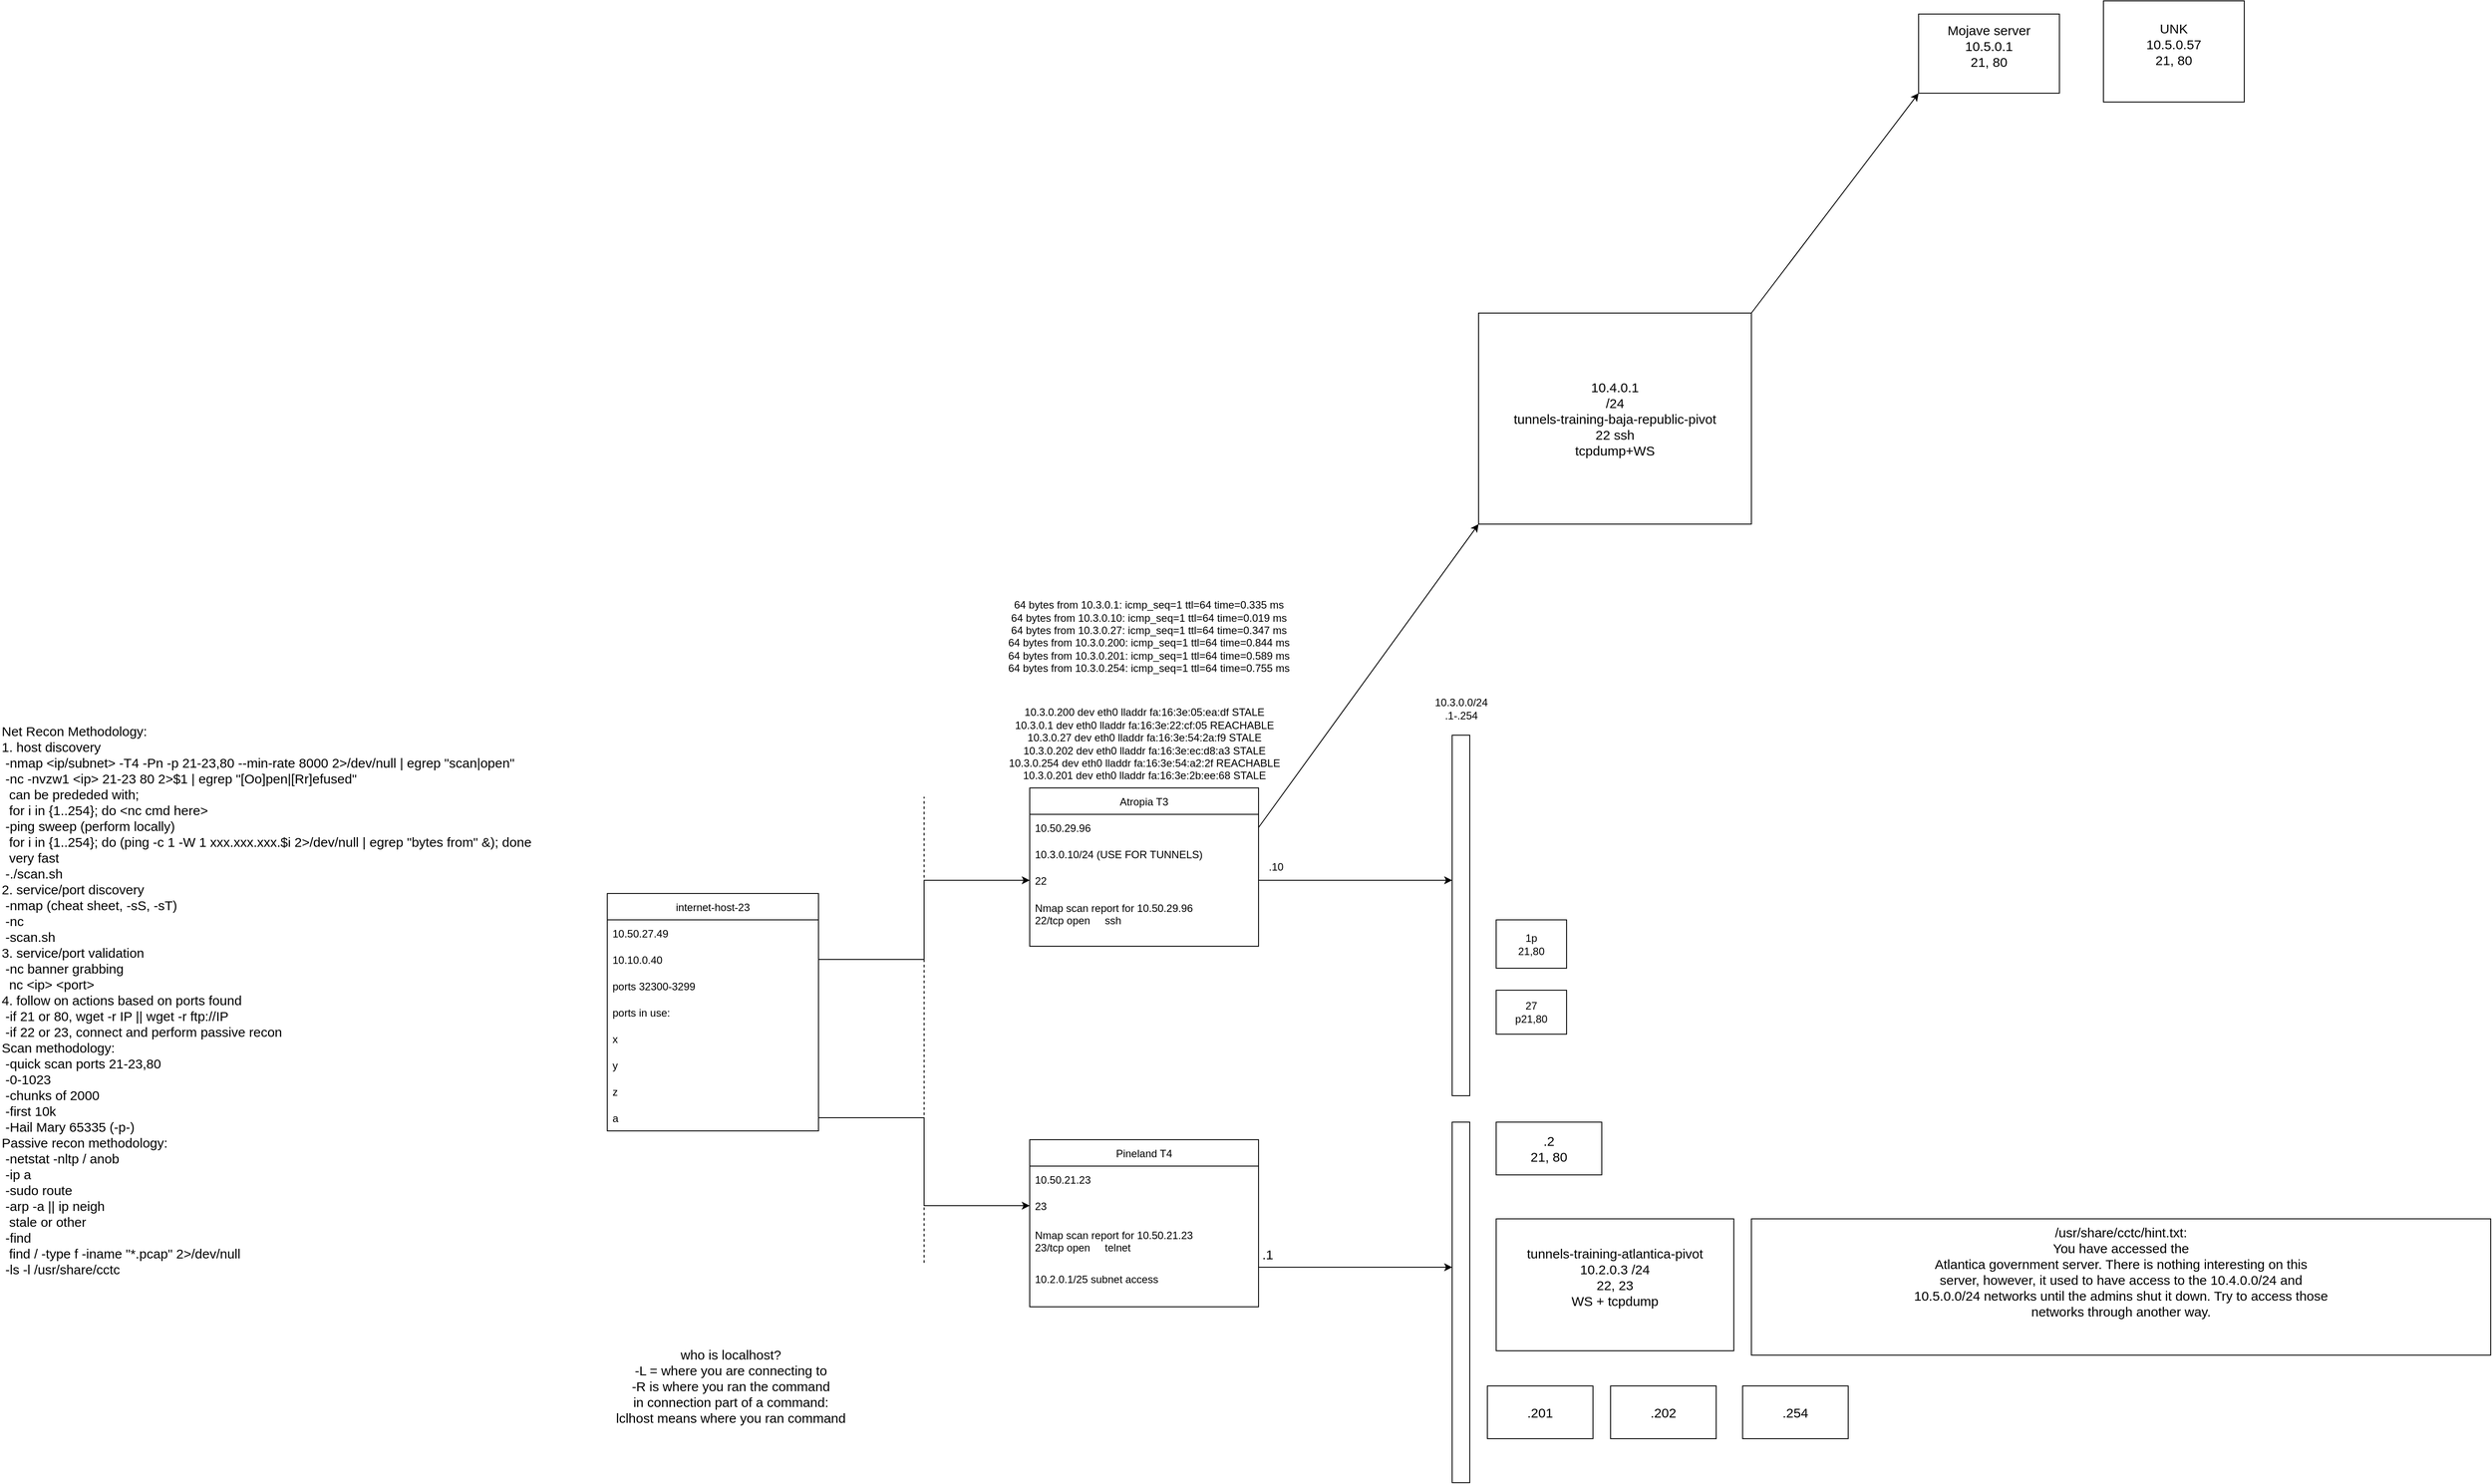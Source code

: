 <mxfile version="20.0.4" type="github" pages="3">
  <diagram id="ftekjp4evxQTDbUhnL-L" name="Page-1">
    <mxGraphModel dx="3296" dy="2139" grid="1" gridSize="10" guides="1" tooltips="1" connect="1" arrows="1" fold="1" page="0" pageScale="1" pageWidth="850" pageHeight="1100" math="0" shadow="0">
      <root>
        <mxCell id="0" />
        <mxCell id="1" parent="0" />
        <mxCell id="hG6LAnQAgxeCxiIPLAjW-1" value="internet-host-23" style="swimlane;fontStyle=0;childLayout=stackLayout;horizontal=1;startSize=30;horizontalStack=0;resizeParent=1;resizeParentMax=0;resizeLast=0;collapsible=1;marginBottom=0;" vertex="1" parent="1">
          <mxGeometry x="-600" y="160" width="240" height="270" as="geometry" />
        </mxCell>
        <mxCell id="hG6LAnQAgxeCxiIPLAjW-2" value="10.50.27.49" style="text;strokeColor=none;fillColor=none;align=left;verticalAlign=middle;spacingLeft=4;spacingRight=4;overflow=hidden;points=[[0,0.5],[1,0.5]];portConstraint=eastwest;rotatable=0;" vertex="1" parent="hG6LAnQAgxeCxiIPLAjW-1">
          <mxGeometry y="30" width="240" height="30" as="geometry" />
        </mxCell>
        <mxCell id="hG6LAnQAgxeCxiIPLAjW-3" value="10.10.0.40" style="text;strokeColor=none;fillColor=none;align=left;verticalAlign=middle;spacingLeft=4;spacingRight=4;overflow=hidden;points=[[0,0.5],[1,0.5]];portConstraint=eastwest;rotatable=0;" vertex="1" parent="hG6LAnQAgxeCxiIPLAjW-1">
          <mxGeometry y="60" width="240" height="30" as="geometry" />
        </mxCell>
        <mxCell id="hG6LAnQAgxeCxiIPLAjW-4" value="ports 32300-3299" style="text;strokeColor=none;fillColor=none;align=left;verticalAlign=middle;spacingLeft=4;spacingRight=4;overflow=hidden;points=[[0,0.5],[1,0.5]];portConstraint=eastwest;rotatable=0;" vertex="1" parent="hG6LAnQAgxeCxiIPLAjW-1">
          <mxGeometry y="90" width="240" height="30" as="geometry" />
        </mxCell>
        <mxCell id="hG6LAnQAgxeCxiIPLAjW-6" value="ports in use:" style="text;strokeColor=none;fillColor=none;align=left;verticalAlign=middle;spacingLeft=4;spacingRight=4;overflow=hidden;points=[[0,0.5],[1,0.5]];portConstraint=eastwest;rotatable=0;" vertex="1" parent="hG6LAnQAgxeCxiIPLAjW-1">
          <mxGeometry y="120" width="240" height="30" as="geometry" />
        </mxCell>
        <mxCell id="hG6LAnQAgxeCxiIPLAjW-7" value="x" style="text;strokeColor=none;fillColor=none;align=left;verticalAlign=middle;spacingLeft=4;spacingRight=4;overflow=hidden;points=[[0,0.5],[1,0.5]];portConstraint=eastwest;rotatable=0;" vertex="1" parent="hG6LAnQAgxeCxiIPLAjW-1">
          <mxGeometry y="150" width="240" height="30" as="geometry" />
        </mxCell>
        <mxCell id="hG6LAnQAgxeCxiIPLAjW-8" value="y" style="text;strokeColor=none;fillColor=none;align=left;verticalAlign=middle;spacingLeft=4;spacingRight=4;overflow=hidden;points=[[0,0.5],[1,0.5]];portConstraint=eastwest;rotatable=0;" vertex="1" parent="hG6LAnQAgxeCxiIPLAjW-1">
          <mxGeometry y="180" width="240" height="30" as="geometry" />
        </mxCell>
        <mxCell id="hG6LAnQAgxeCxiIPLAjW-9" value="z" style="text;strokeColor=none;fillColor=none;align=left;verticalAlign=middle;spacingLeft=4;spacingRight=4;overflow=hidden;points=[[0,0.5],[1,0.5]];portConstraint=eastwest;rotatable=0;" vertex="1" parent="hG6LAnQAgxeCxiIPLAjW-1">
          <mxGeometry y="210" width="240" height="30" as="geometry" />
        </mxCell>
        <mxCell id="hG6LAnQAgxeCxiIPLAjW-10" value="a" style="text;strokeColor=none;fillColor=none;align=left;verticalAlign=middle;spacingLeft=4;spacingRight=4;overflow=hidden;points=[[0,0.5],[1,0.5]];portConstraint=eastwest;rotatable=0;" vertex="1" parent="hG6LAnQAgxeCxiIPLAjW-1">
          <mxGeometry y="240" width="240" height="30" as="geometry" />
        </mxCell>
        <mxCell id="hG6LAnQAgxeCxiIPLAjW-12" value="Atropia T3" style="swimlane;fontStyle=0;childLayout=stackLayout;horizontal=1;startSize=30;horizontalStack=0;resizeParent=1;resizeParentMax=0;resizeLast=0;collapsible=1;marginBottom=0;" vertex="1" parent="1">
          <mxGeometry x="-120" y="40" width="260" height="180" as="geometry" />
        </mxCell>
        <mxCell id="hG6LAnQAgxeCxiIPLAjW-13" value="10.50.29.96" style="text;strokeColor=none;fillColor=none;align=left;verticalAlign=middle;spacingLeft=4;spacingRight=4;overflow=hidden;points=[[0,0.5],[1,0.5]];portConstraint=eastwest;rotatable=0;" vertex="1" parent="hG6LAnQAgxeCxiIPLAjW-12">
          <mxGeometry y="30" width="260" height="30" as="geometry" />
        </mxCell>
        <mxCell id="hG6LAnQAgxeCxiIPLAjW-34" value="10.3.0.10/24 (USE FOR TUNNELS)" style="text;strokeColor=none;fillColor=none;align=left;verticalAlign=middle;spacingLeft=4;spacingRight=4;overflow=hidden;points=[[0,0.5],[1,0.5]];portConstraint=eastwest;rotatable=0;" vertex="1" parent="hG6LAnQAgxeCxiIPLAjW-12">
          <mxGeometry y="60" width="260" height="30" as="geometry" />
        </mxCell>
        <mxCell id="hG6LAnQAgxeCxiIPLAjW-14" value="22" style="text;strokeColor=none;fillColor=none;align=left;verticalAlign=middle;spacingLeft=4;spacingRight=4;overflow=hidden;points=[[0,0.5],[1,0.5]];portConstraint=eastwest;rotatable=0;" vertex="1" parent="hG6LAnQAgxeCxiIPLAjW-12">
          <mxGeometry y="90" width="260" height="30" as="geometry" />
        </mxCell>
        <mxCell id="hG6LAnQAgxeCxiIPLAjW-15" value="Nmap scan report for 10.50.29.96&#xa;22/tcp open     ssh&#xa;" style="text;strokeColor=none;fillColor=none;align=left;verticalAlign=middle;spacingLeft=4;spacingRight=4;overflow=hidden;points=[[0,0.5],[1,0.5]];portConstraint=eastwest;rotatable=0;" vertex="1" parent="hG6LAnQAgxeCxiIPLAjW-12">
          <mxGeometry y="120" width="260" height="60" as="geometry" />
        </mxCell>
        <mxCell id="hG6LAnQAgxeCxiIPLAjW-16" value="Pineland T4" style="swimlane;fontStyle=0;childLayout=stackLayout;horizontal=1;startSize=30;horizontalStack=0;resizeParent=1;resizeParentMax=0;resizeLast=0;collapsible=1;marginBottom=0;" vertex="1" parent="1">
          <mxGeometry x="-120" y="440" width="260" height="190" as="geometry" />
        </mxCell>
        <mxCell id="hG6LAnQAgxeCxiIPLAjW-17" value="10.50.21.23" style="text;strokeColor=none;fillColor=none;align=left;verticalAlign=middle;spacingLeft=4;spacingRight=4;overflow=hidden;points=[[0,0.5],[1,0.5]];portConstraint=eastwest;rotatable=0;" vertex="1" parent="hG6LAnQAgxeCxiIPLAjW-16">
          <mxGeometry y="30" width="260" height="30" as="geometry" />
        </mxCell>
        <mxCell id="hG6LAnQAgxeCxiIPLAjW-18" value="23" style="text;strokeColor=none;fillColor=none;align=left;verticalAlign=middle;spacingLeft=4;spacingRight=4;overflow=hidden;points=[[0,0.5],[1,0.5]];portConstraint=eastwest;rotatable=0;" vertex="1" parent="hG6LAnQAgxeCxiIPLAjW-16">
          <mxGeometry y="60" width="260" height="30" as="geometry" />
        </mxCell>
        <mxCell id="hG6LAnQAgxeCxiIPLAjW-19" value="Nmap scan report for 10.50.21.23&#xa;23/tcp open     telnet" style="text;strokeColor=none;fillColor=none;align=left;verticalAlign=middle;spacingLeft=4;spacingRight=4;overflow=hidden;points=[[0,0.5],[1,0.5]];portConstraint=eastwest;rotatable=0;" vertex="1" parent="hG6LAnQAgxeCxiIPLAjW-16">
          <mxGeometry y="90" width="260" height="50" as="geometry" />
        </mxCell>
        <mxCell id="hG6LAnQAgxeCxiIPLAjW-51" value="10.2.0.1/25 subnet access&#xa;" style="text;strokeColor=none;fillColor=none;align=left;verticalAlign=middle;spacingLeft=4;spacingRight=4;overflow=hidden;points=[[0,0.5],[1,0.5]];portConstraint=eastwest;rotatable=0;" vertex="1" parent="hG6LAnQAgxeCxiIPLAjW-16">
          <mxGeometry y="140" width="260" height="50" as="geometry" />
        </mxCell>
        <mxCell id="hG6LAnQAgxeCxiIPLAjW-21" style="edgeStyle=orthogonalEdgeStyle;rounded=0;orthogonalLoop=1;jettySize=auto;html=1;exitX=1;exitY=0.5;exitDx=0;exitDy=0;entryX=0;entryY=0.5;entryDx=0;entryDy=0;" edge="1" parent="1" source="hG6LAnQAgxeCxiIPLAjW-3" target="hG6LAnQAgxeCxiIPLAjW-14">
          <mxGeometry relative="1" as="geometry" />
        </mxCell>
        <mxCell id="hG6LAnQAgxeCxiIPLAjW-26" style="edgeStyle=orthogonalEdgeStyle;rounded=0;orthogonalLoop=1;jettySize=auto;html=1;" edge="1" parent="1" source="hG6LAnQAgxeCxiIPLAjW-10" target="hG6LAnQAgxeCxiIPLAjW-18">
          <mxGeometry relative="1" as="geometry" />
        </mxCell>
        <mxCell id="hG6LAnQAgxeCxiIPLAjW-27" value="" style="endArrow=none;dashed=1;html=1;rounded=0;" edge="1" parent="1">
          <mxGeometry width="50" height="50" relative="1" as="geometry">
            <mxPoint x="-240" y="580" as="sourcePoint" />
            <mxPoint x="-240" y="50" as="targetPoint" />
          </mxGeometry>
        </mxCell>
        <mxCell id="hG6LAnQAgxeCxiIPLAjW-33" value="&lt;div style=&quot;font-size: 15px;&quot; align=&quot;left&quot;&gt;&lt;font style=&quot;font-size: 15px;&quot;&gt;Net Recon Methodology:&lt;/font&gt;&lt;/div&gt;&lt;div style=&quot;font-size: 15px;&quot; align=&quot;left&quot;&gt;&lt;font style=&quot;font-size: 15px;&quot;&gt;1. host discovery&lt;/font&gt;&lt;/div&gt;&lt;div style=&quot;font-size: 15px;&quot; align=&quot;left&quot;&gt;&lt;font style=&quot;font-size: 15px;&quot;&gt;&lt;span style=&quot;white-space: pre;&quot;&gt;	&lt;/span&gt;-nmap &amp;lt;ip/subnet&amp;gt; -T4 -Pn -p 21-23,80 --min-rate 8000 2&amp;gt;/dev/null | egrep &quot;scan|open&quot;&lt;br&gt;&lt;/font&gt;&lt;/div&gt;&lt;div style=&quot;font-size: 15px;&quot; align=&quot;left&quot;&gt;&lt;font style=&quot;font-size: 15px;&quot;&gt;&lt;span style=&quot;white-space: pre;&quot;&gt;	&lt;/span&gt;-nc -nvzw1 &amp;lt;ip&amp;gt; 21-23 80 2&amp;gt;$1 | egrep &quot;[Oo]pen|[Rr]efused&quot; &lt;br&gt;&lt;/font&gt;&lt;/div&gt;&lt;div style=&quot;font-size: 15px;&quot; align=&quot;left&quot;&gt;&lt;font style=&quot;font-size: 15px;&quot;&gt;&lt;span style=&quot;white-space: pre;&quot;&gt;	&lt;/span&gt;&lt;span style=&quot;white-space: pre;&quot;&gt;	&lt;/span&gt;can be prededed with;&lt;/font&gt;&lt;/div&gt;&lt;div style=&quot;font-size: 15px;&quot; align=&quot;left&quot;&gt;&lt;font style=&quot;font-size: 15px;&quot;&gt;&lt;span style=&quot;white-space: pre;&quot;&gt;	&lt;/span&gt;&lt;span style=&quot;white-space: pre;&quot;&gt;	&lt;/span&gt;for i in {1..254}; do &amp;lt;nc cmd here&amp;gt;&lt;br&gt;&lt;/font&gt;&lt;/div&gt;&lt;div style=&quot;font-size: 15px;&quot; align=&quot;left&quot;&gt;&lt;font style=&quot;font-size: 15px;&quot;&gt;&lt;span style=&quot;white-space: pre;&quot;&gt;	&lt;/span&gt;-ping sweep (perform locally)&lt;br&gt;&lt;/font&gt;&lt;/div&gt;&lt;div style=&quot;font-size: 15px;&quot; align=&quot;left&quot;&gt;&lt;font style=&quot;font-size: 15px;&quot;&gt;&lt;span style=&quot;white-space: pre;&quot;&gt;	&lt;/span&gt;&lt;span style=&quot;white-space: pre;&quot;&gt;	&lt;/span&gt;for i in {1..254}; do (ping -c 1 -W 1 xxx.xxx.xxx.$i 2&amp;gt;/dev/null | egrep &quot;bytes from&quot; &amp;amp;); done&lt;/font&gt;&lt;/div&gt;&lt;div style=&quot;font-size: 15px;&quot; align=&quot;left&quot;&gt;&lt;font style=&quot;font-size: 15px;&quot;&gt;&lt;span style=&quot;white-space: pre;&quot;&gt;	&lt;/span&gt;&lt;span style=&quot;white-space: pre;&quot;&gt;	&lt;/span&gt;very fast&lt;br&gt;&lt;/font&gt;&lt;/div&gt;&lt;div style=&quot;font-size: 15px;&quot; align=&quot;left&quot;&gt;&lt;font style=&quot;font-size: 15px;&quot;&gt;&lt;span style=&quot;white-space: pre;&quot;&gt;	&lt;/span&gt;-./scan.sh&lt;br&gt;&lt;/font&gt;&lt;/div&gt;&lt;div style=&quot;font-size: 15px;&quot; align=&quot;left&quot;&gt;&lt;font style=&quot;font-size: 15px;&quot;&gt;2. service/port discovery&lt;/font&gt;&lt;/div&gt;&lt;div style=&quot;font-size: 15px;&quot; align=&quot;left&quot;&gt;&lt;font style=&quot;font-size: 15px;&quot;&gt;&lt;span style=&quot;white-space: pre;&quot;&gt;	&lt;/span&gt;-nmap (cheat sheet, -sS, -sT)&lt;br&gt;&lt;/font&gt;&lt;/div&gt;&lt;div style=&quot;font-size: 15px;&quot; align=&quot;left&quot;&gt;&lt;font style=&quot;font-size: 15px;&quot;&gt;&lt;span style=&quot;white-space: pre;&quot;&gt;	&lt;/span&gt;-nc&lt;/font&gt;&lt;/div&gt;&lt;div style=&quot;font-size: 15px;&quot; align=&quot;left&quot;&gt;&lt;font style=&quot;font-size: 15px;&quot;&gt;&lt;span style=&quot;white-space: pre;&quot;&gt;	&lt;/span&gt;-scan.sh&lt;/font&gt;&lt;/div&gt;&lt;div style=&quot;font-size: 15px;&quot; align=&quot;left&quot;&gt;&lt;font style=&quot;font-size: 15px;&quot;&gt;3. service/port validation&lt;/font&gt;&lt;/div&gt;&lt;div style=&quot;font-size: 15px;&quot; align=&quot;left&quot;&gt;&lt;font style=&quot;font-size: 15px;&quot;&gt;&lt;span style=&quot;white-space: pre;&quot;&gt;	&lt;/span&gt;-nc banner grabbing&lt;/font&gt;&lt;/div&gt;&lt;div style=&quot;font-size: 15px;&quot; align=&quot;left&quot;&gt;&lt;font style=&quot;font-size: 15px;&quot;&gt;&lt;span style=&quot;white-space: pre;&quot;&gt;	&lt;/span&gt;&lt;span style=&quot;white-space: pre;&quot;&gt;	&lt;/span&gt;nc &amp;lt;ip&amp;gt; &amp;lt;port&amp;gt;&lt;/font&gt;&lt;/div&gt;&lt;div style=&quot;font-size: 15px;&quot; align=&quot;left&quot;&gt;&lt;font style=&quot;font-size: 15px;&quot;&gt;4. follow on actions based on ports found&lt;/font&gt;&lt;/div&gt;&lt;div style=&quot;font-size: 15px;&quot; align=&quot;left&quot;&gt;&lt;font style=&quot;font-size: 15px;&quot;&gt;&lt;span style=&quot;white-space: pre;&quot;&gt;	&lt;/span&gt;-if 21 or 80, wget -r IP || wget -r ftp://IP&lt;/font&gt;&lt;/div&gt;&lt;div style=&quot;font-size: 15px;&quot; align=&quot;left&quot;&gt;&lt;font style=&quot;font-size: 15px;&quot;&gt;&lt;span style=&quot;white-space: pre;&quot;&gt;	&lt;/span&gt;-if 22 or 23, connect and perform passive recon&lt;br&gt;&lt;/font&gt;&lt;/div&gt;&lt;div style=&quot;font-size: 15px;&quot; align=&quot;left&quot;&gt;&lt;font style=&quot;font-size: 15px;&quot;&gt;Scan methodology:&lt;/font&gt;&lt;/div&gt;&lt;div style=&quot;font-size: 15px;&quot; align=&quot;left&quot;&gt;&lt;font style=&quot;font-size: 15px;&quot;&gt;&lt;span style=&quot;white-space: pre;&quot;&gt;	&lt;/span&gt;-quick scan ports 21-23,80&lt;/font&gt;&lt;/div&gt;&lt;div style=&quot;font-size: 15px;&quot; align=&quot;left&quot;&gt;&lt;font style=&quot;font-size: 15px;&quot;&gt;&lt;span style=&quot;white-space: pre;&quot;&gt;	&lt;/span&gt;-0-1023 &lt;br&gt;&lt;/font&gt;&lt;/div&gt;&lt;div style=&quot;font-size: 15px;&quot; align=&quot;left&quot;&gt;&lt;font style=&quot;font-size: 15px;&quot;&gt;&lt;span style=&quot;white-space: pre;&quot;&gt;	&lt;/span&gt;-chunks of 2000&lt;/font&gt;&lt;/div&gt;&lt;div style=&quot;font-size: 15px;&quot; align=&quot;left&quot;&gt;&lt;font style=&quot;font-size: 15px;&quot;&gt;&lt;span style=&quot;white-space: pre;&quot;&gt;	&lt;/span&gt;-first 10k&lt;/font&gt;&lt;/div&gt;&lt;div style=&quot;font-size: 15px;&quot; align=&quot;left&quot;&gt;&lt;font style=&quot;font-size: 15px;&quot;&gt;&lt;span style=&quot;white-space: pre;&quot;&gt;	&lt;/span&gt;-Hail Mary 65335 (-p-)&lt;br&gt;&lt;/font&gt;&lt;/div&gt;&lt;div style=&quot;font-size: 15px;&quot; align=&quot;left&quot;&gt;&lt;font style=&quot;font-size: 15px;&quot;&gt;Passive recon methodology:&lt;/font&gt;&lt;/div&gt;&lt;div style=&quot;font-size: 15px;&quot; align=&quot;left&quot;&gt;&lt;font style=&quot;font-size: 15px;&quot;&gt;&lt;span style=&quot;white-space: pre;&quot;&gt;	&lt;/span&gt;-netstat -nltp / anob&lt;br&gt;&lt;/font&gt;&lt;/div&gt;&lt;div style=&quot;font-size: 15px;&quot; align=&quot;left&quot;&gt;&lt;font style=&quot;font-size: 15px;&quot;&gt;&lt;span style=&quot;white-space: pre;&quot;&gt;	&lt;/span&gt;-ip a&lt;/font&gt;&lt;/div&gt;&lt;div style=&quot;font-size: 15px;&quot; align=&quot;left&quot;&gt;&lt;font style=&quot;font-size: 15px;&quot;&gt;&lt;span style=&quot;white-space: pre;&quot;&gt;	&lt;/span&gt;-sudo route&lt;/font&gt;&lt;/div&gt;&lt;div style=&quot;font-size: 15px;&quot; align=&quot;left&quot;&gt;&lt;font style=&quot;font-size: 15px;&quot;&gt;&lt;span style=&quot;white-space: pre;&quot;&gt;	&lt;/span&gt;-arp -a || ip neigh&lt;/font&gt;&lt;/div&gt;&lt;div style=&quot;font-size: 15px;&quot; align=&quot;left&quot;&gt;&lt;font style=&quot;font-size: 15px;&quot;&gt;&lt;span style=&quot;white-space: pre;&quot;&gt;	&lt;/span&gt;&lt;span style=&quot;white-space: pre;&quot;&gt;	&lt;/span&gt;stale or other&lt;br&gt;&lt;/font&gt;&lt;/div&gt;&lt;div style=&quot;font-size: 15px;&quot; align=&quot;left&quot;&gt;&lt;font style=&quot;font-size: 15px;&quot;&gt;&lt;span style=&quot;white-space: pre;&quot;&gt;	&lt;/span&gt;-find&lt;/font&gt;&lt;/div&gt;&lt;div style=&quot;font-size: 15px;&quot; align=&quot;left&quot;&gt;&lt;font style=&quot;font-size: 15px;&quot;&gt;&lt;span style=&quot;white-space: pre;&quot;&gt;	&lt;/span&gt;&lt;span style=&quot;white-space: pre;&quot;&gt;	&lt;/span&gt;find / -type f -iname &quot;*.pcap&quot; 2&amp;gt;/dev/null&lt;/font&gt;&lt;/div&gt;&lt;div style=&quot;font-size: 15px;&quot; align=&quot;left&quot;&gt;&lt;font style=&quot;font-size: 15px;&quot;&gt;&lt;span style=&quot;white-space: pre;&quot;&gt;	&lt;/span&gt;-ls -l /usr/share/cctc&lt;/font&gt;&lt;/div&gt;&lt;div style=&quot;font-size: 15px;&quot; align=&quot;left&quot;&gt;&lt;font style=&quot;font-size: 15px;&quot;&gt;&lt;br&gt;&lt;/font&gt;&lt;/div&gt;" style="text;html=1;strokeColor=none;fillColor=none;align=left;verticalAlign=middle;whiteSpace=wrap;rounded=0;" vertex="1" parent="1">
          <mxGeometry x="-1290" y="-170" width="680" height="920" as="geometry" />
        </mxCell>
        <mxCell id="hG6LAnQAgxeCxiIPLAjW-36" style="edgeStyle=orthogonalEdgeStyle;rounded=0;orthogonalLoop=1;jettySize=auto;html=1;" edge="1" parent="1" source="hG6LAnQAgxeCxiIPLAjW-14">
          <mxGeometry relative="1" as="geometry">
            <mxPoint x="360" y="145" as="targetPoint" />
          </mxGeometry>
        </mxCell>
        <mxCell id="hG6LAnQAgxeCxiIPLAjW-37" value=".10" style="text;html=1;strokeColor=none;fillColor=none;align=center;verticalAlign=middle;whiteSpace=wrap;rounded=0;" vertex="1" parent="1">
          <mxGeometry x="135" y="115" width="50" height="30" as="geometry" />
        </mxCell>
        <mxCell id="hG6LAnQAgxeCxiIPLAjW-38" value="&lt;div&gt;10.3.0.0/24&lt;/div&gt;&lt;div&gt;.1-.254&lt;br&gt;&lt;/div&gt;" style="text;html=1;align=center;verticalAlign=middle;resizable=0;points=[];autosize=1;strokeColor=none;fillColor=none;" vertex="1" parent="1">
          <mxGeometry x="330" y="-70" width="80" height="40" as="geometry" />
        </mxCell>
        <mxCell id="hG6LAnQAgxeCxiIPLAjW-39" value="" style="rounded=0;whiteSpace=wrap;html=1;" vertex="1" parent="1">
          <mxGeometry x="360" y="-20" width="20" height="410" as="geometry" />
        </mxCell>
        <mxCell id="hG6LAnQAgxeCxiIPLAjW-42" value="10.3.0.200 dev eth0 lladdr fa:16:3e:05:ea:df STALE&lt;br&gt;10.3.0.1 dev eth0 lladdr fa:16:3e:22:cf:05 REACHABLE&lt;br&gt;10.3.0.27 dev eth0 lladdr fa:16:3e:54:2a:f9 STALE&lt;br&gt;10.3.0.202 dev eth0 lladdr fa:16:3e:ec:d8:a3 STALE&lt;br&gt;10.3.0.254 dev eth0 lladdr fa:16:3e:54:a2:2f REACHABLE&lt;br&gt;10.3.0.201 dev eth0 lladdr fa:16:3e:2b:ee:68 STALE" style="text;html=1;align=center;verticalAlign=middle;resizable=0;points=[];autosize=1;strokeColor=none;fillColor=none;" vertex="1" parent="1">
          <mxGeometry x="-155" y="-60" width="330" height="100" as="geometry" />
        </mxCell>
        <mxCell id="hG6LAnQAgxeCxiIPLAjW-44" value="&lt;div&gt;1p&lt;/div&gt;&lt;div&gt;21,80&lt;/div&gt;" style="whiteSpace=wrap;html=1;" vertex="1" parent="1">
          <mxGeometry x="410" y="190" width="80" height="55" as="geometry" />
        </mxCell>
        <mxCell id="hG6LAnQAgxeCxiIPLAjW-45" value="&lt;div&gt;27&lt;/div&gt;&lt;div&gt;p21,80&lt;br&gt;&lt;/div&gt;" style="whiteSpace=wrap;html=1;" vertex="1" parent="1">
          <mxGeometry x="410" y="270" width="80" height="50" as="geometry" />
        </mxCell>
        <mxCell id="hG6LAnQAgxeCxiIPLAjW-49" value="64 bytes from 10.3.0.1: icmp_seq=1 ttl=64 time=0.335 ms&lt;br&gt;64 bytes from 10.3.0.10: icmp_seq=1 ttl=64 time=0.019 ms&lt;br&gt;64 bytes from 10.3.0.27: icmp_seq=1 ttl=64 time=0.347 ms&lt;br&gt;64 bytes from 10.3.0.200: icmp_seq=1 ttl=64 time=0.844 ms&lt;br&gt;64 bytes from 10.3.0.201: icmp_seq=1 ttl=64 time=0.589 ms&lt;br&gt;64 bytes from 10.3.0.254: icmp_seq=1 ttl=64 time=0.755 ms&lt;br&gt;&lt;br&gt;" style="text;html=1;align=center;verticalAlign=middle;resizable=0;points=[];autosize=1;strokeColor=none;fillColor=none;" vertex="1" parent="1">
          <mxGeometry x="-155" y="-180" width="340" height="110" as="geometry" />
        </mxCell>
        <mxCell id="hG6LAnQAgxeCxiIPLAjW-52" value="" style="rounded=0;whiteSpace=wrap;html=1;" vertex="1" parent="1">
          <mxGeometry x="360" y="420" width="20" height="410" as="geometry" />
        </mxCell>
        <mxCell id="hG6LAnQAgxeCxiIPLAjW-53" style="edgeStyle=orthogonalEdgeStyle;rounded=0;orthogonalLoop=1;jettySize=auto;html=1;" edge="1" parent="1">
          <mxGeometry relative="1" as="geometry">
            <mxPoint x="360" y="585" as="targetPoint" />
            <mxPoint x="140" y="585" as="sourcePoint" />
          </mxGeometry>
        </mxCell>
        <mxCell id="hG6LAnQAgxeCxiIPLAjW-55" value="&lt;div&gt;.2&lt;/div&gt;&lt;div&gt;21, 80&lt;/div&gt;" style="whiteSpace=wrap;html=1;fontSize=15;" vertex="1" parent="1">
          <mxGeometry x="410" y="420" width="120" height="60" as="geometry" />
        </mxCell>
        <mxCell id="hG6LAnQAgxeCxiIPLAjW-56" value="&lt;div&gt;tunnels-training-atlantica-pivot&lt;/div&gt;&lt;div&gt;10.2.0.3 /24&lt;br&gt;&lt;/div&gt;&lt;div&gt;22, 23&lt;/div&gt;&lt;div&gt;WS + tcpdump&lt;br&gt;&lt;/div&gt;&lt;div&gt;&lt;br&gt;&lt;/div&gt;" style="whiteSpace=wrap;html=1;fontSize=15;" vertex="1" parent="1">
          <mxGeometry x="410" y="530" width="270" height="150" as="geometry" />
        </mxCell>
        <mxCell id="hG6LAnQAgxeCxiIPLAjW-60" value="&lt;div&gt;.1&lt;/div&gt;" style="text;html=1;align=center;verticalAlign=middle;resizable=0;points=[];autosize=1;strokeColor=none;fillColor=none;fontSize=15;" vertex="1" parent="1">
          <mxGeometry x="130" y="555" width="40" height="30" as="geometry" />
        </mxCell>
        <mxCell id="hG6LAnQAgxeCxiIPLAjW-61" value="&lt;div&gt;who is localhost?&lt;/div&gt;&lt;div&gt;-L = where you are connecting to&lt;/div&gt;&lt;div&gt;-R is where you ran the command&lt;/div&gt;&lt;div&gt;in connection part of a command:&lt;/div&gt;&lt;div&gt;lclhost means where you ran command&lt;br&gt;&lt;/div&gt;" style="text;html=1;align=center;verticalAlign=middle;resizable=0;points=[];autosize=1;strokeColor=none;fillColor=none;fontSize=15;" vertex="1" parent="1">
          <mxGeometry x="-600" y="670" width="280" height="100" as="geometry" />
        </mxCell>
        <mxCell id="hG6LAnQAgxeCxiIPLAjW-64" value=".201" style="whiteSpace=wrap;html=1;fontSize=15;" vertex="1" parent="1">
          <mxGeometry x="400" y="720" width="120" height="60" as="geometry" />
        </mxCell>
        <mxCell id="hG6LAnQAgxeCxiIPLAjW-65" value=".202" style="whiteSpace=wrap;html=1;fontSize=15;" vertex="1" parent="1">
          <mxGeometry x="540" y="720" width="120" height="60" as="geometry" />
        </mxCell>
        <mxCell id="hG6LAnQAgxeCxiIPLAjW-66" value=".254" style="whiteSpace=wrap;html=1;fontSize=15;" vertex="1" parent="1">
          <mxGeometry x="690" y="720" width="120" height="60" as="geometry" />
        </mxCell>
        <mxCell id="hG6LAnQAgxeCxiIPLAjW-68" value="&lt;div&gt;/usr/share/cctc/hint.txt: &lt;br&gt;&lt;/div&gt;&lt;div&gt;You have accessed the &lt;br/&gt;Atlantica government server. There is nothing interesting on this &lt;br/&gt;server, however, it used to have access to the 10.4.0.0/24 and &lt;br/&gt;10.5.0.0/24 networks until the admins shut it down. Try to access those &lt;br/&gt;networks through another way.&lt;br&gt;&lt;br&gt;&lt;br&gt;&lt;/div&gt;" style="rounded=0;whiteSpace=wrap;html=1;fontSize=15;" vertex="1" parent="1">
          <mxGeometry x="700" y="530" width="840" height="155" as="geometry" />
        </mxCell>
        <mxCell id="hG6LAnQAgxeCxiIPLAjW-69" value="" style="endArrow=classic;html=1;rounded=0;fontSize=15;exitX=1;exitY=0.5;exitDx=0;exitDy=0;entryX=0;entryY=1;entryDx=0;entryDy=0;" edge="1" parent="1" source="hG6LAnQAgxeCxiIPLAjW-13" target="hG6LAnQAgxeCxiIPLAjW-74">
          <mxGeometry width="50" height="50" relative="1" as="geometry">
            <mxPoint x="210" y="50" as="sourcePoint" />
            <mxPoint x="410" y="-200" as="targetPoint" />
          </mxGeometry>
        </mxCell>
        <mxCell id="hG6LAnQAgxeCxiIPLAjW-74" value="&lt;div&gt;10.4.0.1&lt;/div&gt;&lt;div&gt;/24&lt;/div&gt;&lt;div&gt;tunnels-training-baja-republic-pivot&lt;br&gt;22 ssh&lt;/div&gt;&lt;div&gt;tcpdump+WS&lt;br&gt;&lt;/div&gt;" style="whiteSpace=wrap;html=1;fontSize=15;" vertex="1" parent="1">
          <mxGeometry x="390" y="-500" width="310" height="240" as="geometry" />
        </mxCell>
        <mxCell id="hG6LAnQAgxeCxiIPLAjW-75" value="" style="endArrow=classic;html=1;rounded=0;fontSize=15;exitX=1;exitY=0;exitDx=0;exitDy=0;" edge="1" parent="1" source="hG6LAnQAgxeCxiIPLAjW-74">
          <mxGeometry width="50" height="50" relative="1" as="geometry">
            <mxPoint x="730" y="-540" as="sourcePoint" />
            <mxPoint x="890" y="-750" as="targetPoint" />
          </mxGeometry>
        </mxCell>
        <mxCell id="hG6LAnQAgxeCxiIPLAjW-76" value="&lt;div&gt;Mojave server&lt;br&gt;&lt;/div&gt;&lt;div&gt;10.5.0.1&lt;/div&gt;&lt;div&gt;21, 80&lt;/div&gt;&lt;div&gt;&lt;br&gt;&lt;/div&gt;" style="whiteSpace=wrap;html=1;fontSize=15;" vertex="1" parent="1">
          <mxGeometry x="890" y="-840" width="160" height="90" as="geometry" />
        </mxCell>
        <mxCell id="hG6LAnQAgxeCxiIPLAjW-77" value="&lt;div&gt;UNK&lt;/div&gt;&lt;div&gt;10.5.0.57&lt;/div&gt;&lt;div&gt;21, 80&lt;/div&gt;&lt;div&gt;&lt;br&gt;&lt;/div&gt;" style="whiteSpace=wrap;html=1;fontSize=15;" vertex="1" parent="1">
          <mxGeometry x="1100" y="-855" width="160" height="115" as="geometry" />
        </mxCell>
      </root>
    </mxGraphModel>
  </diagram>
  <diagram id="0oSf8pZLkEVaa12HOu5k" name="Page-2">
    <mxGraphModel dx="2242" dy="1198" grid="1" gridSize="10" guides="1" tooltips="1" connect="1" arrows="1" fold="1" page="0" pageScale="1" pageWidth="850" pageHeight="1100" math="0" shadow="0">
      <root>
        <mxCell id="0" />
        <mxCell id="1" parent="0" />
        <mxCell id="l-BnvQx-e9YQucAC1BkO-1" value="&lt;div style=&quot;font-size: 15px;&quot; align=&quot;left&quot;&gt;&lt;font style=&quot;font-size: 15px;&quot;&gt;Net Recon Methodology:&lt;/font&gt;&lt;/div&gt;&lt;div style=&quot;font-size: 15px;&quot; align=&quot;left&quot;&gt;&lt;font style=&quot;font-size: 15px;&quot;&gt;1. host discovery&lt;/font&gt;&lt;/div&gt;&lt;div style=&quot;font-size: 15px;&quot; align=&quot;left&quot;&gt;&lt;font style=&quot;font-size: 15px;&quot;&gt;&lt;span style=&quot;white-space: pre;&quot;&gt;	&lt;/span&gt;-nmap &amp;lt;ip/subnet&amp;gt; -T4 -Pn -p 21-23,80 --min-rate 8000 2&amp;gt;/dev/null | egrep &quot;scan|open&quot;&lt;br&gt;&lt;/font&gt;&lt;/div&gt;&lt;div style=&quot;font-size: 15px;&quot; align=&quot;left&quot;&gt;&lt;font style=&quot;font-size: 15px;&quot;&gt;&lt;span style=&quot;white-space: pre;&quot;&gt;	&lt;/span&gt;-nc -nvzw1 &amp;lt;ip&amp;gt; 21-23 80 2&amp;gt;$1 | egrep &quot;[Oo]pen|[Rr]efused&quot; &lt;br&gt;&lt;/font&gt;&lt;/div&gt;&lt;div style=&quot;font-size: 15px;&quot; align=&quot;left&quot;&gt;&lt;font style=&quot;font-size: 15px;&quot;&gt;&lt;span style=&quot;white-space: pre;&quot;&gt;	&lt;/span&gt;&lt;span style=&quot;white-space: pre;&quot;&gt;	&lt;/span&gt;can be prededed with;&lt;/font&gt;&lt;/div&gt;&lt;div style=&quot;font-size: 15px;&quot; align=&quot;left&quot;&gt;&lt;font style=&quot;font-size: 15px;&quot;&gt;&lt;span style=&quot;white-space: pre;&quot;&gt;	&lt;/span&gt;&lt;span style=&quot;white-space: pre;&quot;&gt;	&lt;/span&gt;for i in {1..254}; do &amp;lt;nc cmd here&amp;gt;&lt;br&gt;&lt;/font&gt;&lt;/div&gt;&lt;div style=&quot;font-size: 15px;&quot; align=&quot;left&quot;&gt;&lt;font style=&quot;font-size: 15px;&quot;&gt;&lt;span style=&quot;white-space: pre;&quot;&gt;	&lt;/span&gt;-ping sweep (perform locally)&lt;br&gt;&lt;/font&gt;&lt;/div&gt;&lt;div style=&quot;font-size: 15px;&quot; align=&quot;left&quot;&gt;&lt;font style=&quot;font-size: 15px;&quot;&gt;&lt;span style=&quot;white-space: pre;&quot;&gt;	&lt;/span&gt;&lt;span style=&quot;white-space: pre;&quot;&gt;	&lt;/span&gt;for i in {1..254}; do (ping -c 1 -W 1 xxx.xxx.xxx.$i 2&amp;gt;/dev/null | egrep &quot;bytes from&quot; &amp;amp;); done&lt;/font&gt;&lt;/div&gt;&lt;div style=&quot;font-size: 15px;&quot; align=&quot;left&quot;&gt;&lt;font style=&quot;font-size: 15px;&quot;&gt;&lt;span style=&quot;white-space: pre;&quot;&gt;	&lt;/span&gt;&lt;span style=&quot;white-space: pre;&quot;&gt;	&lt;/span&gt;very fast&lt;br&gt;&lt;/font&gt;&lt;/div&gt;&lt;div style=&quot;font-size: 15px;&quot; align=&quot;left&quot;&gt;&lt;font style=&quot;font-size: 15px;&quot;&gt;&lt;span style=&quot;white-space: pre;&quot;&gt;	&lt;/span&gt;-./scan.sh&lt;br&gt;&lt;/font&gt;&lt;/div&gt;&lt;div style=&quot;font-size: 15px;&quot; align=&quot;left&quot;&gt;&lt;font style=&quot;font-size: 15px;&quot;&gt;2. service/port discovery&lt;/font&gt;&lt;/div&gt;&lt;div style=&quot;font-size: 15px;&quot; align=&quot;left&quot;&gt;&lt;font style=&quot;font-size: 15px;&quot;&gt;&lt;span style=&quot;white-space: pre;&quot;&gt;	&lt;/span&gt;-nmap (cheat sheet, -sS, -sT)&lt;br&gt;&lt;/font&gt;&lt;/div&gt;&lt;div style=&quot;font-size: 15px;&quot; align=&quot;left&quot;&gt;&lt;font style=&quot;font-size: 15px;&quot;&gt;&lt;span style=&quot;white-space: pre;&quot;&gt;	&lt;/span&gt;-nc&lt;/font&gt;&lt;/div&gt;&lt;div style=&quot;font-size: 15px;&quot; align=&quot;left&quot;&gt;&lt;font style=&quot;font-size: 15px;&quot;&gt;&lt;span style=&quot;white-space: pre;&quot;&gt;	&lt;/span&gt;-scan.sh&lt;/font&gt;&lt;/div&gt;&lt;div style=&quot;font-size: 15px;&quot; align=&quot;left&quot;&gt;&lt;font style=&quot;font-size: 15px;&quot;&gt;3. service/port validation&lt;/font&gt;&lt;/div&gt;&lt;div style=&quot;font-size: 15px;&quot; align=&quot;left&quot;&gt;&lt;font style=&quot;font-size: 15px;&quot;&gt;&lt;span style=&quot;white-space: pre;&quot;&gt;	&lt;/span&gt;-nc banner grabbing&lt;/font&gt;&lt;/div&gt;&lt;div style=&quot;font-size: 15px;&quot; align=&quot;left&quot;&gt;&lt;font style=&quot;font-size: 15px;&quot;&gt;&lt;span style=&quot;white-space: pre;&quot;&gt;	&lt;/span&gt;&lt;span style=&quot;white-space: pre;&quot;&gt;	&lt;/span&gt;nc &amp;lt;ip&amp;gt; &amp;lt;port&amp;gt;&lt;/font&gt;&lt;/div&gt;&lt;div style=&quot;font-size: 15px;&quot; align=&quot;left&quot;&gt;&lt;font style=&quot;font-size: 15px;&quot;&gt;4. follow on actions based on ports found&lt;/font&gt;&lt;/div&gt;&lt;div style=&quot;font-size: 15px;&quot; align=&quot;left&quot;&gt;&lt;font style=&quot;font-size: 15px;&quot;&gt;&lt;span style=&quot;white-space: pre;&quot;&gt;	&lt;/span&gt;-if 21 or 80, wget -r IP || wget -r ftp://IP&lt;/font&gt;&lt;/div&gt;&lt;div style=&quot;font-size: 15px;&quot; align=&quot;left&quot;&gt;&lt;font style=&quot;font-size: 15px;&quot;&gt;&lt;span style=&quot;white-space: pre;&quot;&gt;	&lt;/span&gt;-if 22 or 23, connect and perform passive recon&lt;br&gt;&lt;/font&gt;&lt;/div&gt;&lt;div style=&quot;font-size: 15px;&quot; align=&quot;left&quot;&gt;&lt;font style=&quot;font-size: 15px;&quot;&gt;Scan methodology:&lt;/font&gt;&lt;/div&gt;&lt;div style=&quot;font-size: 15px;&quot; align=&quot;left&quot;&gt;&lt;font style=&quot;font-size: 15px;&quot;&gt;&lt;span style=&quot;white-space: pre;&quot;&gt;	&lt;/span&gt;-quick scan ports 21-23,80&lt;/font&gt;&lt;/div&gt;&lt;div style=&quot;font-size: 15px;&quot; align=&quot;left&quot;&gt;&lt;font style=&quot;font-size: 15px;&quot;&gt;&lt;span style=&quot;white-space: pre;&quot;&gt;	&lt;/span&gt;-0-1023 &lt;br&gt;&lt;/font&gt;&lt;/div&gt;&lt;div style=&quot;font-size: 15px;&quot; align=&quot;left&quot;&gt;&lt;font style=&quot;font-size: 15px;&quot;&gt;&lt;span style=&quot;white-space: pre;&quot;&gt;	&lt;/span&gt;-chunks of 2000&lt;/font&gt;&lt;/div&gt;&lt;div style=&quot;font-size: 15px;&quot; align=&quot;left&quot;&gt;&lt;font style=&quot;font-size: 15px;&quot;&gt;&lt;span style=&quot;white-space: pre;&quot;&gt;	&lt;/span&gt;-first 10k&lt;/font&gt;&lt;/div&gt;&lt;div style=&quot;font-size: 15px;&quot; align=&quot;left&quot;&gt;&lt;font style=&quot;font-size: 15px;&quot;&gt;&lt;span style=&quot;white-space: pre;&quot;&gt;	&lt;/span&gt;-Hail Mary 65335 (-p-)&lt;br&gt;&lt;/font&gt;&lt;/div&gt;&lt;div style=&quot;font-size: 15px;&quot; align=&quot;left&quot;&gt;&lt;font style=&quot;font-size: 15px;&quot;&gt;Passive recon methodology:&lt;/font&gt;&lt;/div&gt;&lt;div style=&quot;font-size: 15px;&quot; align=&quot;left&quot;&gt;&lt;font style=&quot;font-size: 15px;&quot;&gt;&lt;span style=&quot;white-space: pre;&quot;&gt;	&lt;/span&gt;-netstat -nltp / anob&lt;br&gt;&lt;/font&gt;&lt;/div&gt;&lt;div style=&quot;font-size: 15px;&quot; align=&quot;left&quot;&gt;&lt;font style=&quot;font-size: 15px;&quot;&gt;&lt;span style=&quot;white-space: pre;&quot;&gt;	&lt;/span&gt;-ip a&lt;/font&gt;&lt;/div&gt;&lt;div style=&quot;font-size: 15px;&quot; align=&quot;left&quot;&gt;&lt;font style=&quot;font-size: 15px;&quot;&gt;&lt;span style=&quot;white-space: pre;&quot;&gt;	&lt;/span&gt;-sudo route&lt;/font&gt;&lt;/div&gt;&lt;div style=&quot;font-size: 15px;&quot; align=&quot;left&quot;&gt;&lt;font style=&quot;font-size: 15px;&quot;&gt;&lt;span style=&quot;white-space: pre;&quot;&gt;	&lt;/span&gt;-arp -a || ip neigh&lt;/font&gt;&lt;/div&gt;&lt;div style=&quot;font-size: 15px;&quot; align=&quot;left&quot;&gt;&lt;font style=&quot;font-size: 15px;&quot;&gt;&lt;span style=&quot;white-space: pre;&quot;&gt;	&lt;/span&gt;&lt;span style=&quot;white-space: pre;&quot;&gt;	&lt;/span&gt;stale or other&lt;br&gt;&lt;/font&gt;&lt;/div&gt;&lt;div style=&quot;font-size: 15px;&quot; align=&quot;left&quot;&gt;&lt;font style=&quot;font-size: 15px;&quot;&gt;&lt;span style=&quot;white-space: pre;&quot;&gt;	&lt;/span&gt;-find&lt;/font&gt;&lt;/div&gt;&lt;div style=&quot;font-size: 15px;&quot; align=&quot;left&quot;&gt;&lt;font style=&quot;font-size: 15px;&quot;&gt;&lt;span style=&quot;white-space: pre;&quot;&gt;	&lt;/span&gt;&lt;span style=&quot;white-space: pre;&quot;&gt;	&lt;/span&gt;find / -type f -iname &quot;*.pcap&quot; 2&amp;gt;/dev/null&lt;/font&gt;&lt;/div&gt;&lt;div style=&quot;font-size: 15px;&quot; align=&quot;left&quot;&gt;&lt;font style=&quot;font-size: 15px;&quot;&gt;&lt;span style=&quot;white-space: pre;&quot;&gt;	&lt;/span&gt;-ls -l /usr/share/cctc&lt;/font&gt;&lt;/div&gt;&lt;div style=&quot;font-size: 15px;&quot; align=&quot;left&quot;&gt;&lt;font style=&quot;font-size: 15px;&quot;&gt;&lt;br&gt;&lt;/font&gt;&lt;/div&gt;" style="text;html=1;strokeColor=none;fillColor=none;align=left;verticalAlign=middle;whiteSpace=wrap;rounded=0;" vertex="1" parent="1">
          <mxGeometry x="-680" y="-170" width="680" height="920" as="geometry" />
        </mxCell>
        <mxCell id="Lfe3x2MiMawYeN7OV0tQ-1" value="internet-host-23" style="swimlane;fontStyle=0;childLayout=stackLayout;horizontal=1;startSize=30;horizontalStack=0;resizeParent=1;resizeParentMax=0;resizeLast=0;collapsible=1;marginBottom=0;" vertex="1" parent="1">
          <mxGeometry x="200" y="160" width="240" height="270" as="geometry" />
        </mxCell>
        <mxCell id="Lfe3x2MiMawYeN7OV0tQ-2" value="10.50.35.18" style="text;strokeColor=none;fillColor=none;align=left;verticalAlign=middle;spacingLeft=4;spacingRight=4;overflow=hidden;points=[[0,0.5],[1,0.5]];portConstraint=eastwest;rotatable=0;" vertex="1" parent="Lfe3x2MiMawYeN7OV0tQ-1">
          <mxGeometry y="30" width="240" height="30" as="geometry" />
        </mxCell>
        <mxCell id="Lfe3x2MiMawYeN7OV0tQ-3" value="10.10.0.40" style="text;strokeColor=none;fillColor=none;align=left;verticalAlign=middle;spacingLeft=4;spacingRight=4;overflow=hidden;points=[[0,0.5],[1,0.5]];portConstraint=eastwest;rotatable=0;" vertex="1" parent="Lfe3x2MiMawYeN7OV0tQ-1">
          <mxGeometry y="60" width="240" height="30" as="geometry" />
        </mxCell>
        <mxCell id="Lfe3x2MiMawYeN7OV0tQ-4" value="ports 32300-3299" style="text;strokeColor=none;fillColor=none;align=left;verticalAlign=middle;spacingLeft=4;spacingRight=4;overflow=hidden;points=[[0,0.5],[1,0.5]];portConstraint=eastwest;rotatable=0;" vertex="1" parent="Lfe3x2MiMawYeN7OV0tQ-1">
          <mxGeometry y="90" width="240" height="30" as="geometry" />
        </mxCell>
        <mxCell id="Lfe3x2MiMawYeN7OV0tQ-5" value="ports in use:" style="text;strokeColor=none;fillColor=none;align=left;verticalAlign=middle;spacingLeft=4;spacingRight=4;overflow=hidden;points=[[0,0.5],[1,0.5]];portConstraint=eastwest;rotatable=0;" vertex="1" parent="Lfe3x2MiMawYeN7OV0tQ-1">
          <mxGeometry y="120" width="240" height="30" as="geometry" />
        </mxCell>
        <mxCell id="Lfe3x2MiMawYeN7OV0tQ-6" value="x" style="text;strokeColor=none;fillColor=none;align=left;verticalAlign=middle;spacingLeft=4;spacingRight=4;overflow=hidden;points=[[0,0.5],[1,0.5]];portConstraint=eastwest;rotatable=0;" vertex="1" parent="Lfe3x2MiMawYeN7OV0tQ-1">
          <mxGeometry y="150" width="240" height="30" as="geometry" />
        </mxCell>
        <mxCell id="Lfe3x2MiMawYeN7OV0tQ-7" value="y" style="text;strokeColor=none;fillColor=none;align=left;verticalAlign=middle;spacingLeft=4;spacingRight=4;overflow=hidden;points=[[0,0.5],[1,0.5]];portConstraint=eastwest;rotatable=0;" vertex="1" parent="Lfe3x2MiMawYeN7OV0tQ-1">
          <mxGeometry y="180" width="240" height="30" as="geometry" />
        </mxCell>
        <mxCell id="Lfe3x2MiMawYeN7OV0tQ-8" value="z" style="text;strokeColor=none;fillColor=none;align=left;verticalAlign=middle;spacingLeft=4;spacingRight=4;overflow=hidden;points=[[0,0.5],[1,0.5]];portConstraint=eastwest;rotatable=0;" vertex="1" parent="Lfe3x2MiMawYeN7OV0tQ-1">
          <mxGeometry y="210" width="240" height="30" as="geometry" />
        </mxCell>
        <mxCell id="Lfe3x2MiMawYeN7OV0tQ-9" value="a" style="text;strokeColor=none;fillColor=none;align=left;verticalAlign=middle;spacingLeft=4;spacingRight=4;overflow=hidden;points=[[0,0.5],[1,0.5]];portConstraint=eastwest;rotatable=0;" vertex="1" parent="Lfe3x2MiMawYeN7OV0tQ-1">
          <mxGeometry y="240" width="240" height="30" as="geometry" />
        </mxCell>
        <mxCell id="Lfe3x2MiMawYeN7OV0tQ-10" value="data-collection-net-ssh-01" style="swimlane;fontStyle=0;childLayout=stackLayout;horizontal=1;startSize=30;horizontalStack=0;resizeParent=1;resizeParentMax=0;resizeLast=0;collapsible=1;marginBottom=0;" vertex="1" parent="1">
          <mxGeometry x="640" y="200" width="240" height="120" as="geometry" />
        </mxCell>
        <mxCell id="Lfe3x2MiMawYeN7OV0tQ-11" value="float: 10.50.25.34" style="text;strokeColor=none;fillColor=none;align=left;verticalAlign=middle;spacingLeft=4;spacingRight=4;overflow=hidden;points=[[0,0.5],[1,0.5]];portConstraint=eastwest;rotatable=0;" vertex="1" parent="Lfe3x2MiMawYeN7OV0tQ-10">
          <mxGeometry y="30" width="240" height="30" as="geometry" />
        </mxCell>
        <mxCell id="Lfe3x2MiMawYeN7OV0tQ-19" value="192.168.0.10 /24" style="text;strokeColor=none;fillColor=none;align=left;verticalAlign=middle;spacingLeft=4;spacingRight=4;overflow=hidden;points=[[0,0.5],[1,0.5]];portConstraint=eastwest;rotatable=0;" vertex="1" parent="Lfe3x2MiMawYeN7OV0tQ-10">
          <mxGeometry y="60" width="240" height="30" as="geometry" />
        </mxCell>
        <mxCell id="Lfe3x2MiMawYeN7OV0tQ-20" value="22,23,80" style="text;strokeColor=none;fillColor=none;align=left;verticalAlign=middle;spacingLeft=4;spacingRight=4;overflow=hidden;points=[[0,0.5],[1,0.5]];portConstraint=eastwest;rotatable=0;" vertex="1" parent="Lfe3x2MiMawYeN7OV0tQ-10">
          <mxGeometry y="90" width="240" height="30" as="geometry" />
        </mxCell>
        <mxCell id="i6X6u6iLM--hcefiZj6G-1" style="edgeStyle=orthogonalEdgeStyle;rounded=0;orthogonalLoop=1;jettySize=auto;html=1;entryX=0;entryY=0.5;entryDx=0;entryDy=0;fontSize=15;" edge="1" parent="1" source="Lfe3x2MiMawYeN7OV0tQ-3" target="Lfe3x2MiMawYeN7OV0tQ-10">
          <mxGeometry relative="1" as="geometry" />
        </mxCell>
        <mxCell id="i6X6u6iLM--hcefiZj6G-2" value="" style="endArrow=none;dashed=1;html=1;rounded=0;fontSize=15;" edge="1" parent="1">
          <mxGeometry width="50" height="50" relative="1" as="geometry">
            <mxPoint x="560" y="520" as="sourcePoint" />
            <mxPoint x="560" y="40" as="targetPoint" />
          </mxGeometry>
        </mxCell>
        <mxCell id="i6X6u6iLM--hcefiZj6G-4" value="&lt;div&gt;ssh-04&lt;br&gt;&lt;/div&gt;&lt;div&gt;.40&lt;/div&gt;&lt;div&gt;80&lt;/div&gt;&lt;div&gt;ssh on 5555&lt;/div&gt;&lt;div&gt;many other open ports in 30k+ range&lt;/div&gt;&lt;div&gt;&lt;br&gt;&lt;/div&gt;" style="whiteSpace=wrap;html=1;fontSize=15;" vertex="1" parent="1">
          <mxGeometry x="960" y="130" width="420" height="150" as="geometry" />
        </mxCell>
        <mxCell id="i6X6u6iLM--hcefiZj6G-10" value="&lt;div&gt;.30&lt;/div&gt;&lt;div&gt;80,4444&lt;/div&gt;&lt;div&gt;flag on 4444&lt;br&gt;&lt;/div&gt;" style="whiteSpace=wrap;html=1;fontSize=15;" vertex="1" parent="1">
          <mxGeometry x="960" y="40" width="120" height="60" as="geometry" />
        </mxCell>
        <mxCell id="i6X6u6iLM--hcefiZj6G-18" value="data-collection-net-ssh-02" style="swimlane;fontStyle=0;childLayout=stackLayout;horizontal=1;startSize=30;horizontalStack=0;resizeParent=1;resizeParentMax=0;resizeLast=0;collapsible=1;marginBottom=0;" vertex="1" parent="1">
          <mxGeometry x="960" y="-80" width="240" height="90" as="geometry" />
        </mxCell>
        <mxCell id="i6X6u6iLM--hcefiZj6G-20" value="192.168.0.20 /24" style="text;strokeColor=none;fillColor=none;align=left;verticalAlign=middle;spacingLeft=4;spacingRight=4;overflow=hidden;points=[[0,0.5],[1,0.5]];portConstraint=eastwest;rotatable=0;" vertex="1" parent="i6X6u6iLM--hcefiZj6G-18">
          <mxGeometry y="30" width="240" height="30" as="geometry" />
        </mxCell>
        <mxCell id="i6X6u6iLM--hcefiZj6G-21" value="21, 80, 1111, 2222, 3333" style="text;strokeColor=none;fillColor=none;align=left;verticalAlign=middle;spacingLeft=4;spacingRight=4;overflow=hidden;points=[[0,0.5],[1,0.5]];portConstraint=eastwest;rotatable=0;" vertex="1" parent="i6X6u6iLM--hcefiZj6G-18">
          <mxGeometry y="60" width="240" height="30" as="geometry" />
        </mxCell>
        <mxCell id="i6X6u6iLM--hcefiZj6G-22" value="&lt;div&gt;.50&lt;/div&gt;&lt;div&gt;21, 80&lt;/div&gt;&lt;div&gt;no access so far&lt;/div&gt;" style="whiteSpace=wrap;html=1;fontSize=15;" vertex="1" parent="1">
          <mxGeometry x="1240" y="-140" width="120" height="60" as="geometry" />
        </mxCell>
        <mxCell id="i6X6u6iLM--hcefiZj6G-26" value="" style="endArrow=none;dashed=1;html=1;dashPattern=1 3;strokeWidth=2;rounded=0;fontSize=15;exitX=1;exitY=1;exitDx=0;exitDy=0;" edge="1" parent="1" source="i6X6u6iLM--hcefiZj6G-18">
          <mxGeometry width="50" height="50" relative="1" as="geometry">
            <mxPoint x="1220" y="80" as="sourcePoint" />
            <mxPoint x="1560" y="-40" as="targetPoint" />
          </mxGeometry>
        </mxCell>
        <mxCell id="cud_i4i51PphYdmpCoqy-1" value="&lt;div&gt;32399 ---&amp;gt; ssh-01&lt;/div&gt;&lt;div&gt;32301 ---&amp;gt; ssh-02&lt;br&gt;&lt;/div&gt;&lt;div&gt;32302 ---&amp;gt; ssh-04&lt;br&gt;&lt;/div&gt;&lt;div&gt;32303 ---&amp;gt; ssh-04:23&lt;br&gt;&lt;/div&gt;&lt;div&gt;ssh-04/32304 &amp;gt; ssh-06&lt;br&gt;&lt;/div&gt;&lt;div&gt;32305 --&amp;gt;lh32302 -&amp;gt; ssh-06:32304&lt;br&gt;&lt;/div&gt;&lt;div&gt;32306 --&amp;gt; ssh-09&lt;/div&gt;&lt;div&gt;&lt;br&gt;&lt;/div&gt;&lt;div&gt;&lt;br&gt;&lt;/div&gt;" style="text;html=1;align=center;verticalAlign=middle;resizable=0;points=[];autosize=1;strokeColor=none;fillColor=none;fontSize=15;" vertex="1" parent="1">
          <mxGeometry x="285" y="-70" width="250" height="180" as="geometry" />
        </mxCell>
        <mxCell id="cud_i4i51PphYdmpCoqy-2" value="&lt;div&gt;ssh-06&lt;br&gt;&lt;/div&gt;&lt;div&gt;172.16.0.60&lt;br&gt;&lt;/div&gt;21, 22, 23, 80" style="whiteSpace=wrap;html=1;fontSize=15;" vertex="1" parent="1">
          <mxGeometry x="1580" y="100" width="370" height="110" as="geometry" />
        </mxCell>
        <mxCell id="cud_i4i51PphYdmpCoqy-3" value="&lt;div&gt;70&lt;/div&gt;&lt;div&gt;closed&lt;br&gt;&lt;/div&gt;" style="whiteSpace=wrap;html=1;fontSize=15;" vertex="1" parent="1">
          <mxGeometry x="2030" y="90" width="120" height="60" as="geometry" />
        </mxCell>
        <mxCell id="cud_i4i51PphYdmpCoqy-4" value="&lt;div&gt;80&lt;/div&gt;&lt;div&gt;80&lt;br&gt;&lt;/div&gt;" style="whiteSpace=wrap;html=1;fontSize=15;" vertex="1" parent="1">
          <mxGeometry x="2040" y="190" width="120" height="60" as="geometry" />
        </mxCell>
        <mxCell id="cud_i4i51PphYdmpCoqy-18" style="edgeStyle=orthogonalEdgeStyle;rounded=0;orthogonalLoop=1;jettySize=auto;html=1;entryX=0;entryY=0;entryDx=0;entryDy=0;fontSize=15;" edge="1" parent="1" source="cud_i4i51PphYdmpCoqy-5" target="cud_i4i51PphYdmpCoqy-16">
          <mxGeometry relative="1" as="geometry" />
        </mxCell>
        <mxCell id="cud_i4i51PphYdmpCoqy-5" value="&lt;div&gt;90&lt;/div&gt;&lt;div&gt;21,80,2222&lt;br&gt;&lt;/div&gt;" style="whiteSpace=wrap;html=1;fontSize=15;" vertex="1" parent="1">
          <mxGeometry x="2020" y="280" width="120" height="60" as="geometry" />
        </mxCell>
        <mxCell id="cud_i4i51PphYdmpCoqy-15" value="Nmap scan report for 172.16.0.60&lt;br&gt;Host is up (0.006s latency).&lt;br&gt;&lt;br&gt;PORT&amp;nbsp;&amp;nbsp; STATE SERVICE&lt;br&gt;21/tcp open&amp;nbsp; ftp&lt;br&gt;22/tcp open&amp;nbsp; ssh&lt;br&gt;23/tcp open&amp;nbsp; telnet&lt;br&gt;80/tcp open&amp;nbsp; http&lt;br&gt;&lt;br&gt;Nmap scan report for 172.16.0.70&lt;br&gt;Host is up (10s latency).&lt;br&gt;&lt;br&gt;PORT&amp;nbsp;&amp;nbsp; STATE&amp;nbsp; SERVICE&lt;br&gt;21/tcp closed ftp&lt;br&gt;22/tcp closed ssh&lt;br&gt;23/tcp closed telnet&lt;br&gt;80/tcp closed http&lt;br&gt;&lt;br&gt;Nmap scan report for 172.16.0.80&lt;br&gt;Host is up (10s latency).&lt;br&gt;&lt;br&gt;PORT&amp;nbsp;&amp;nbsp; STATE&amp;nbsp; SERVICE&lt;br&gt;21/tcp closed ftp&lt;br&gt;22/tcp closed ssh&lt;br&gt;23/tcp closed telnet&lt;br&gt;80/tcp open&amp;nbsp;&amp;nbsp; http&lt;br&gt;&lt;br&gt;Nmap scan report for 172.16.0.90&lt;br&gt;Host is up (0.009s latency).&lt;br&gt;&lt;br&gt;PORT&amp;nbsp;&amp;nbsp; STATE&amp;nbsp; SERVICE&lt;br&gt;21/tcp open&amp;nbsp;&amp;nbsp; ftp&lt;br&gt;22/tcp closed ssh&lt;br&gt;23/tcp closed telnet&lt;br&gt;80/tcp open&amp;nbsp;&amp;nbsp; http&lt;br&gt;" style="text;html=1;align=center;verticalAlign=middle;resizable=0;points=[];autosize=1;strokeColor=none;fillColor=none;fontSize=15;" vertex="1" parent="1">
          <mxGeometry x="2235" y="-280" width="250" height="640" as="geometry" />
        </mxCell>
        <mxCell id="cud_i4i51PphYdmpCoqy-16" value="&lt;div&gt;100&lt;/div&gt;&lt;div&gt;21, 23, 80&lt;br&gt;&lt;/div&gt;" style="whiteSpace=wrap;html=1;fontSize=15;" vertex="1" parent="1">
          <mxGeometry x="2220" y="430" width="120" height="60" as="geometry" />
        </mxCell>
        <mxCell id="cud_i4i51PphYdmpCoqy-17" value="PORT&amp;nbsp;&amp;nbsp; STATE&amp;nbsp; SERVICE&lt;br&gt;21/tcp open&amp;nbsp;&amp;nbsp; ftp&lt;br&gt;22/tcp closed ssh&lt;br&gt;23/tcp open&amp;nbsp;&amp;nbsp; telnet&lt;br&gt;80/tcp open&amp;nbsp;&amp;nbsp; http&lt;br&gt;" style="text;html=1;align=center;verticalAlign=middle;resizable=0;points=[];autosize=1;strokeColor=none;fillColor=none;fontSize=15;" vertex="1" parent="1">
          <mxGeometry x="2700" y="300" width="200" height="100" as="geometry" />
        </mxCell>
      </root>
    </mxGraphModel>
  </diagram>
  <diagram id="0VLLTM6ZnNe_-rATLkkm" name="Page-3">
    <mxGraphModel dx="1842" dy="798" grid="1" gridSize="10" guides="1" tooltips="1" connect="1" arrows="1" fold="1" page="0" pageScale="1" pageWidth="850" pageHeight="1100" math="0" shadow="0">
      <root>
        <mxCell id="0" />
        <mxCell id="1" parent="0" />
        <mxCell id="JZOo3K3JwjYTlDTyohgs-4" style="edgeStyle=orthogonalEdgeStyle;rounded=0;orthogonalLoop=1;jettySize=auto;html=1;exitX=1;exitY=0.5;exitDx=0;exitDy=0;fontSize=15;" edge="1" parent="1" source="JZOo3K3JwjYTlDTyohgs-1" target="JZOo3K3JwjYTlDTyohgs-2">
          <mxGeometry relative="1" as="geometry" />
        </mxCell>
        <mxCell id="JZOo3K3JwjYTlDTyohgs-1" value="&lt;div&gt;IH&lt;/div&gt;&lt;div&gt;32306-&amp;gt;NS9&lt;/div&gt;&lt;div&gt;32307-&amp;gt;NS10&lt;br&gt;&lt;/div&gt;" style="whiteSpace=wrap;html=1;aspect=fixed;fontSize=15;" vertex="1" parent="1">
          <mxGeometry x="160" y="270" width="100" height="100" as="geometry" />
        </mxCell>
        <mxCell id="JZOo3K3JwjYTlDTyohgs-7" style="edgeStyle=orthogonalEdgeStyle;rounded=0;orthogonalLoop=1;jettySize=auto;html=1;exitX=1;exitY=0.5;exitDx=0;exitDy=0;fontSize=15;" edge="1" parent="1" source="JZOo3K3JwjYTlDTyohgs-2" target="JZOo3K3JwjYTlDTyohgs-6">
          <mxGeometry relative="1" as="geometry" />
        </mxCell>
        <mxCell id="JZOo3K3JwjYTlDTyohgs-2" value="&lt;div&gt;NS9&lt;/div&gt;&lt;div&gt;.90&lt;br&gt;&lt;/div&gt;&lt;div&gt;&lt;br&gt;&lt;/div&gt;&lt;div&gt;no telnet command :(&lt;br&gt;&lt;/div&gt;" style="whiteSpace=wrap;html=1;aspect=fixed;fontSize=15;" vertex="1" parent="1">
          <mxGeometry x="640" y="270" width="100" height="100" as="geometry" />
        </mxCell>
        <mxCell id="JZOo3K3JwjYTlDTyohgs-5" value="" style="ellipse;shape=cloud;whiteSpace=wrap;html=1;fontSize=15;" vertex="1" parent="1">
          <mxGeometry x="370" y="270" width="120" height="80" as="geometry" />
        </mxCell>
        <mxCell id="JZOo3K3JwjYTlDTyohgs-6" value="&lt;div&gt;NS10&lt;/div&gt;&lt;div&gt;.100&lt;br&gt;&lt;/div&gt;&lt;div&gt;&lt;br&gt;&lt;/div&gt;&lt;div&gt;21,23,80&lt;br&gt;&lt;/div&gt;" style="whiteSpace=wrap;html=1;aspect=fixed;fontSize=15;" vertex="1" parent="1">
          <mxGeometry x="920" y="270" width="100" height="100" as="geometry" />
        </mxCell>
        <mxCell id="JZOo3K3JwjYTlDTyohgs-8" value="&lt;div&gt;@IH ssh user@localhost -p 32306 -L 32307:NS10_IP:23 -NT&lt;/div&gt;" style="text;html=1;align=center;verticalAlign=middle;resizable=0;points=[];autosize=1;strokeColor=none;fillColor=none;fontSize=15;" vertex="1" parent="1">
          <mxGeometry x="-15" y="455" width="430" height="30" as="geometry" />
        </mxCell>
        <mxCell id="JZOo3K3JwjYTlDTyohgs-9" value="@IH: telnet localhost&amp;nbsp; 32307 #yay I finally made it to NS10.&amp;nbsp; OMG!!!!!!!!!!!!!!!!!!!!!!!!!!!!!!!!!!!!!!!!!!!!!!!!!!!!!!!!!!!!!!!!!!!!!!!!!!!!!!!!!!!" style="text;html=1;align=center;verticalAlign=middle;resizable=0;points=[];autosize=1;strokeColor=none;fillColor=none;fontSize=15;" vertex="1" parent="1">
          <mxGeometry x="-40" y="490" width="800" height="30" as="geometry" />
        </mxCell>
      </root>
    </mxGraphModel>
  </diagram>
</mxfile>
